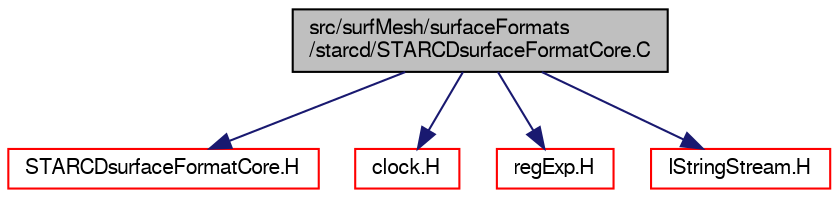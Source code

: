 digraph "src/surfMesh/surfaceFormats/starcd/STARCDsurfaceFormatCore.C"
{
  bgcolor="transparent";
  edge [fontname="FreeSans",fontsize="10",labelfontname="FreeSans",labelfontsize="10"];
  node [fontname="FreeSans",fontsize="10",shape=record];
  Node0 [label="src/surfMesh/surfaceFormats\l/starcd/STARCDsurfaceFormatCore.C",height=0.2,width=0.4,color="black", fillcolor="grey75", style="filled", fontcolor="black"];
  Node0 -> Node1 [color="midnightblue",fontsize="10",style="solid",fontname="FreeSans"];
  Node1 [label="STARCDsurfaceFormatCore.H",height=0.2,width=0.4,color="red",URL="$a15182.html"];
  Node0 -> Node182 [color="midnightblue",fontsize="10",style="solid",fontname="FreeSans"];
  Node182 [label="clock.H",height=0.2,width=0.4,color="red",URL="$a10205.html"];
  Node0 -> Node75 [color="midnightblue",fontsize="10",style="solid",fontname="FreeSans"];
  Node75 [label="regExp.H",height=0.2,width=0.4,color="red",URL="$a12926.html"];
  Node0 -> Node184 [color="midnightblue",fontsize="10",style="solid",fontname="FreeSans"];
  Node184 [label="IStringStream.H",height=0.2,width=0.4,color="red",URL="$a09209.html"];
}
